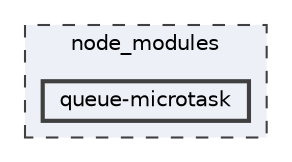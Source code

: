 digraph "node_modules/queue-microtask"
{
 // LATEX_PDF_SIZE
  bgcolor="transparent";
  edge [fontname=Helvetica,fontsize=10,labelfontname=Helvetica,labelfontsize=10];
  node [fontname=Helvetica,fontsize=10,shape=box,height=0.2,width=0.4];
  compound=true
  subgraph clusterdir_acd06b18086a0dd2ae699b1e0b775be8 {
    graph [ bgcolor="#edf0f7", pencolor="grey25", label="node_modules", fontname=Helvetica,fontsize=10 style="filled,dashed", URL="dir_acd06b18086a0dd2ae699b1e0b775be8.html",tooltip=""]
  dir_b14ea10e01eddfa7f98c3913ff4bafba [label="queue-microtask", fillcolor="#edf0f7", color="grey25", style="filled,bold", URL="dir_b14ea10e01eddfa7f98c3913ff4bafba.html",tooltip=""];
  }
}
